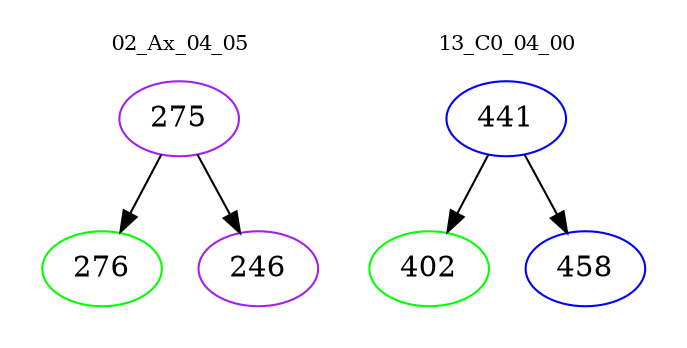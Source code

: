 digraph{
subgraph cluster_0 {
color = white
label = "02_Ax_04_05";
fontsize=10;
T0_275 [label="275", color="purple"]
T0_275 -> T0_276 [color="black"]
T0_276 [label="276", color="green"]
T0_275 -> T0_246 [color="black"]
T0_246 [label="246", color="purple"]
}
subgraph cluster_1 {
color = white
label = "13_C0_04_00";
fontsize=10;
T1_441 [label="441", color="blue"]
T1_441 -> T1_402 [color="black"]
T1_402 [label="402", color="green"]
T1_441 -> T1_458 [color="black"]
T1_458 [label="458", color="blue"]
}
}
